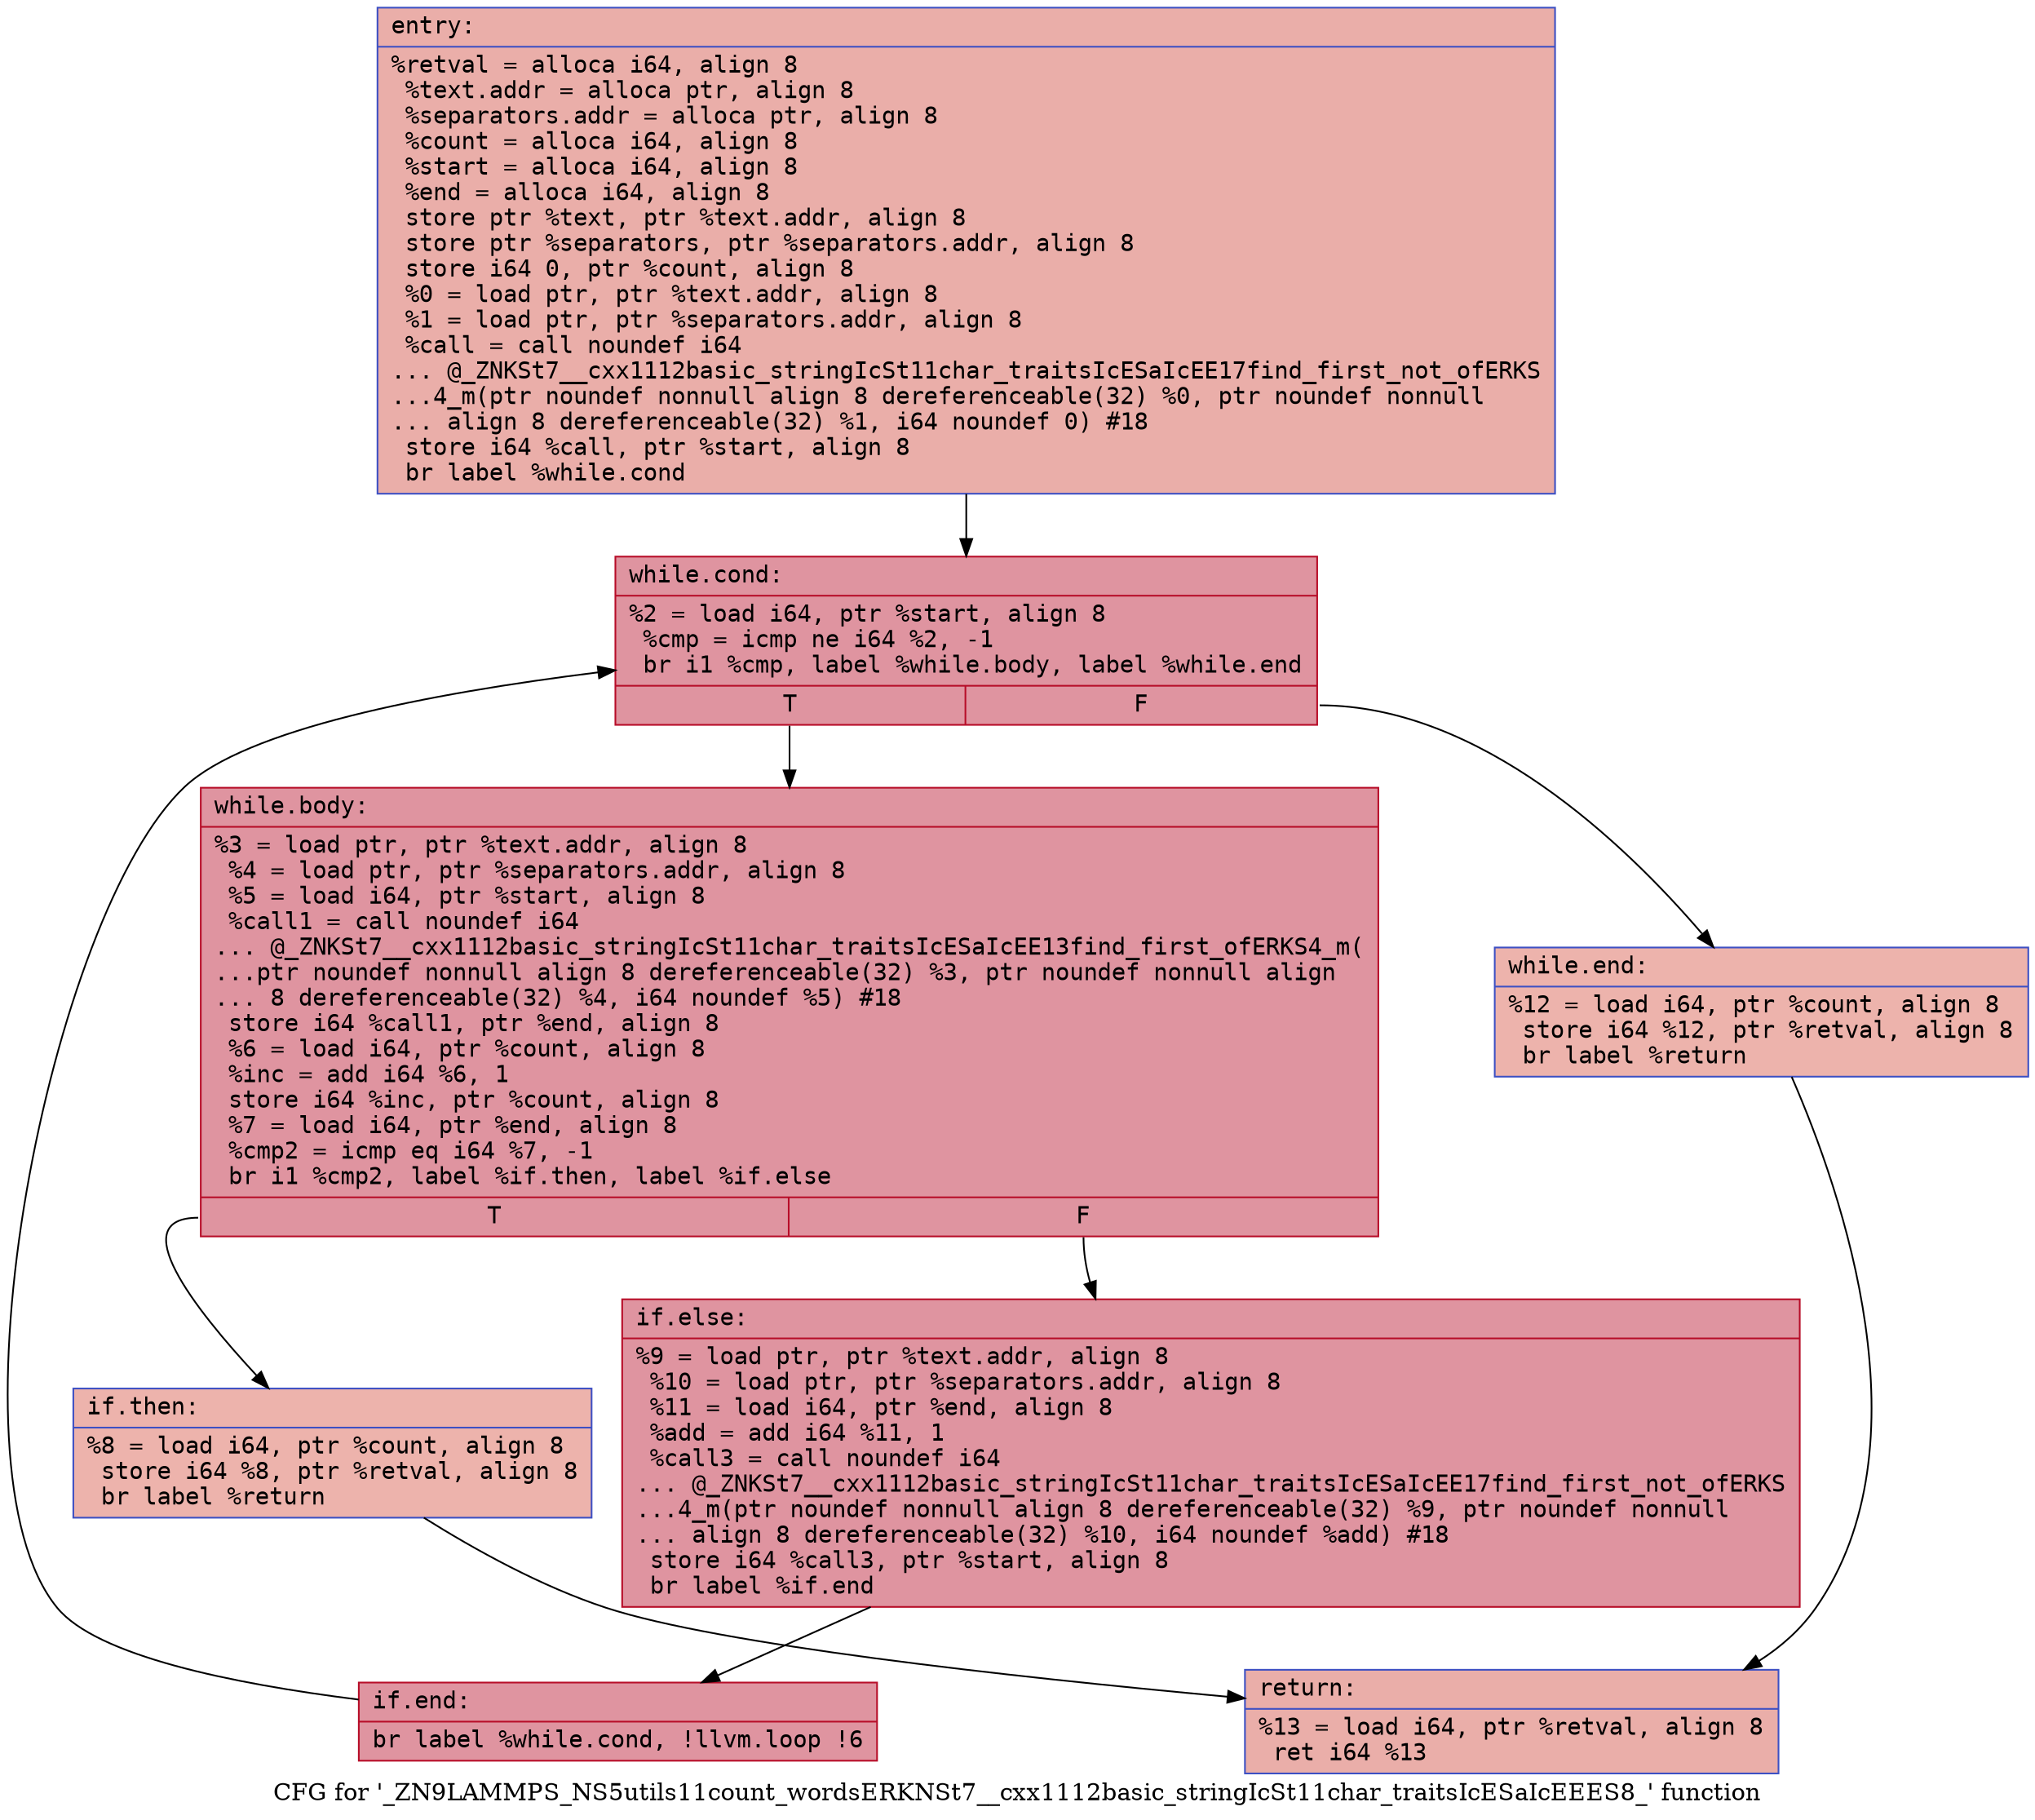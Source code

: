 digraph "CFG for '_ZN9LAMMPS_NS5utils11count_wordsERKNSt7__cxx1112basic_stringIcSt11char_traitsIcESaIcEEES8_' function" {
	label="CFG for '_ZN9LAMMPS_NS5utils11count_wordsERKNSt7__cxx1112basic_stringIcSt11char_traitsIcESaIcEEES8_' function";

	Node0x5584166fbea0 [shape=record,color="#3d50c3ff", style=filled, fillcolor="#d0473d70" fontname="Courier",label="{entry:\l|  %retval = alloca i64, align 8\l  %text.addr = alloca ptr, align 8\l  %separators.addr = alloca ptr, align 8\l  %count = alloca i64, align 8\l  %start = alloca i64, align 8\l  %end = alloca i64, align 8\l  store ptr %text, ptr %text.addr, align 8\l  store ptr %separators, ptr %separators.addr, align 8\l  store i64 0, ptr %count, align 8\l  %0 = load ptr, ptr %text.addr, align 8\l  %1 = load ptr, ptr %separators.addr, align 8\l  %call = call noundef i64\l... @_ZNKSt7__cxx1112basic_stringIcSt11char_traitsIcESaIcEE17find_first_not_ofERKS\l...4_m(ptr noundef nonnull align 8 dereferenceable(32) %0, ptr noundef nonnull\l... align 8 dereferenceable(32) %1, i64 noundef 0) #18\l  store i64 %call, ptr %start, align 8\l  br label %while.cond\l}"];
	Node0x5584166fbea0 -> Node0x5584166fc790[tooltip="entry -> while.cond\nProbability 100.00%" ];
	Node0x5584166fc790 [shape=record,color="#b70d28ff", style=filled, fillcolor="#b70d2870" fontname="Courier",label="{while.cond:\l|  %2 = load i64, ptr %start, align 8\l  %cmp = icmp ne i64 %2, -1\l  br i1 %cmp, label %while.body, label %while.end\l|{<s0>T|<s1>F}}"];
	Node0x5584166fc790:s0 -> Node0x5584166fc8f0[tooltip="while.cond -> while.body\nProbability 96.88%" ];
	Node0x5584166fc790:s1 -> Node0x5584166fcb10[tooltip="while.cond -> while.end\nProbability 3.12%" ];
	Node0x5584166fc8f0 [shape=record,color="#b70d28ff", style=filled, fillcolor="#b70d2870" fontname="Courier",label="{while.body:\l|  %3 = load ptr, ptr %text.addr, align 8\l  %4 = load ptr, ptr %separators.addr, align 8\l  %5 = load i64, ptr %start, align 8\l  %call1 = call noundef i64\l... @_ZNKSt7__cxx1112basic_stringIcSt11char_traitsIcESaIcEE13find_first_ofERKS4_m(\l...ptr noundef nonnull align 8 dereferenceable(32) %3, ptr noundef nonnull align\l... 8 dereferenceable(32) %4, i64 noundef %5) #18\l  store i64 %call1, ptr %end, align 8\l  %6 = load i64, ptr %count, align 8\l  %inc = add i64 %6, 1\l  store i64 %inc, ptr %count, align 8\l  %7 = load i64, ptr %end, align 8\l  %cmp2 = icmp eq i64 %7, -1\l  br i1 %cmp2, label %if.then, label %if.else\l|{<s0>T|<s1>F}}"];
	Node0x5584166fc8f0:s0 -> Node0x5584166fd3c0[tooltip="while.body -> if.then\nProbability 3.12%" ];
	Node0x5584166fc8f0:s1 -> Node0x5584166fd430[tooltip="while.body -> if.else\nProbability 96.88%" ];
	Node0x5584166fd3c0 [shape=record,color="#3d50c3ff", style=filled, fillcolor="#d6524470" fontname="Courier",label="{if.then:\l|  %8 = load i64, ptr %count, align 8\l  store i64 %8, ptr %retval, align 8\l  br label %return\l}"];
	Node0x5584166fd3c0 -> Node0x5584166fd6d0[tooltip="if.then -> return\nProbability 100.00%" ];
	Node0x5584166fd430 [shape=record,color="#b70d28ff", style=filled, fillcolor="#b70d2870" fontname="Courier",label="{if.else:\l|  %9 = load ptr, ptr %text.addr, align 8\l  %10 = load ptr, ptr %separators.addr, align 8\l  %11 = load i64, ptr %end, align 8\l  %add = add i64 %11, 1\l  %call3 = call noundef i64\l... @_ZNKSt7__cxx1112basic_stringIcSt11char_traitsIcESaIcEE17find_first_not_ofERKS\l...4_m(ptr noundef nonnull align 8 dereferenceable(32) %9, ptr noundef nonnull\l... align 8 dereferenceable(32) %10, i64 noundef %add) #18\l  store i64 %call3, ptr %start, align 8\l  br label %if.end\l}"];
	Node0x5584166fd430 -> Node0x5584166fdc70[tooltip="if.else -> if.end\nProbability 100.00%" ];
	Node0x5584166fdc70 [shape=record,color="#b70d28ff", style=filled, fillcolor="#b70d2870" fontname="Courier",label="{if.end:\l|  br label %while.cond, !llvm.loop !6\l}"];
	Node0x5584166fdc70 -> Node0x5584166fc790[tooltip="if.end -> while.cond\nProbability 100.00%" ];
	Node0x5584166fcb10 [shape=record,color="#3d50c3ff", style=filled, fillcolor="#d6524470" fontname="Courier",label="{while.end:\l|  %12 = load i64, ptr %count, align 8\l  store i64 %12, ptr %retval, align 8\l  br label %return\l}"];
	Node0x5584166fcb10 -> Node0x5584166fd6d0[tooltip="while.end -> return\nProbability 100.00%" ];
	Node0x5584166fd6d0 [shape=record,color="#3d50c3ff", style=filled, fillcolor="#d0473d70" fontname="Courier",label="{return:\l|  %13 = load i64, ptr %retval, align 8\l  ret i64 %13\l}"];
}
